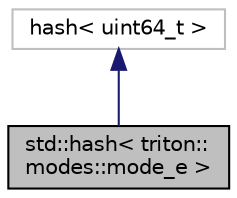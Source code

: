 digraph "std::hash&lt; triton::modes::mode_e &gt;"
{
  edge [fontname="Helvetica",fontsize="10",labelfontname="Helvetica",labelfontsize="10"];
  node [fontname="Helvetica",fontsize="10",shape=record];
  Node0 [label="std::hash\< triton::\lmodes::mode_e \>",height=0.2,width=0.4,color="black", fillcolor="grey75", style="filled", fontcolor="black"];
  Node1 -> Node0 [dir="back",color="midnightblue",fontsize="10",style="solid",fontname="Helvetica"];
  Node1 [label="hash\< uint64_t \>",height=0.2,width=0.4,color="grey75", fillcolor="white", style="filled"];
}
